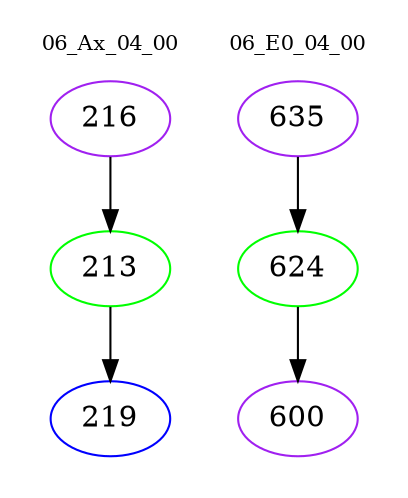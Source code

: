digraph{
subgraph cluster_0 {
color = white
label = "06_Ax_04_00";
fontsize=10;
T0_216 [label="216", color="purple"]
T0_216 -> T0_213 [color="black"]
T0_213 [label="213", color="green"]
T0_213 -> T0_219 [color="black"]
T0_219 [label="219", color="blue"]
}
subgraph cluster_1 {
color = white
label = "06_E0_04_00";
fontsize=10;
T1_635 [label="635", color="purple"]
T1_635 -> T1_624 [color="black"]
T1_624 [label="624", color="green"]
T1_624 -> T1_600 [color="black"]
T1_600 [label="600", color="purple"]
}
}

